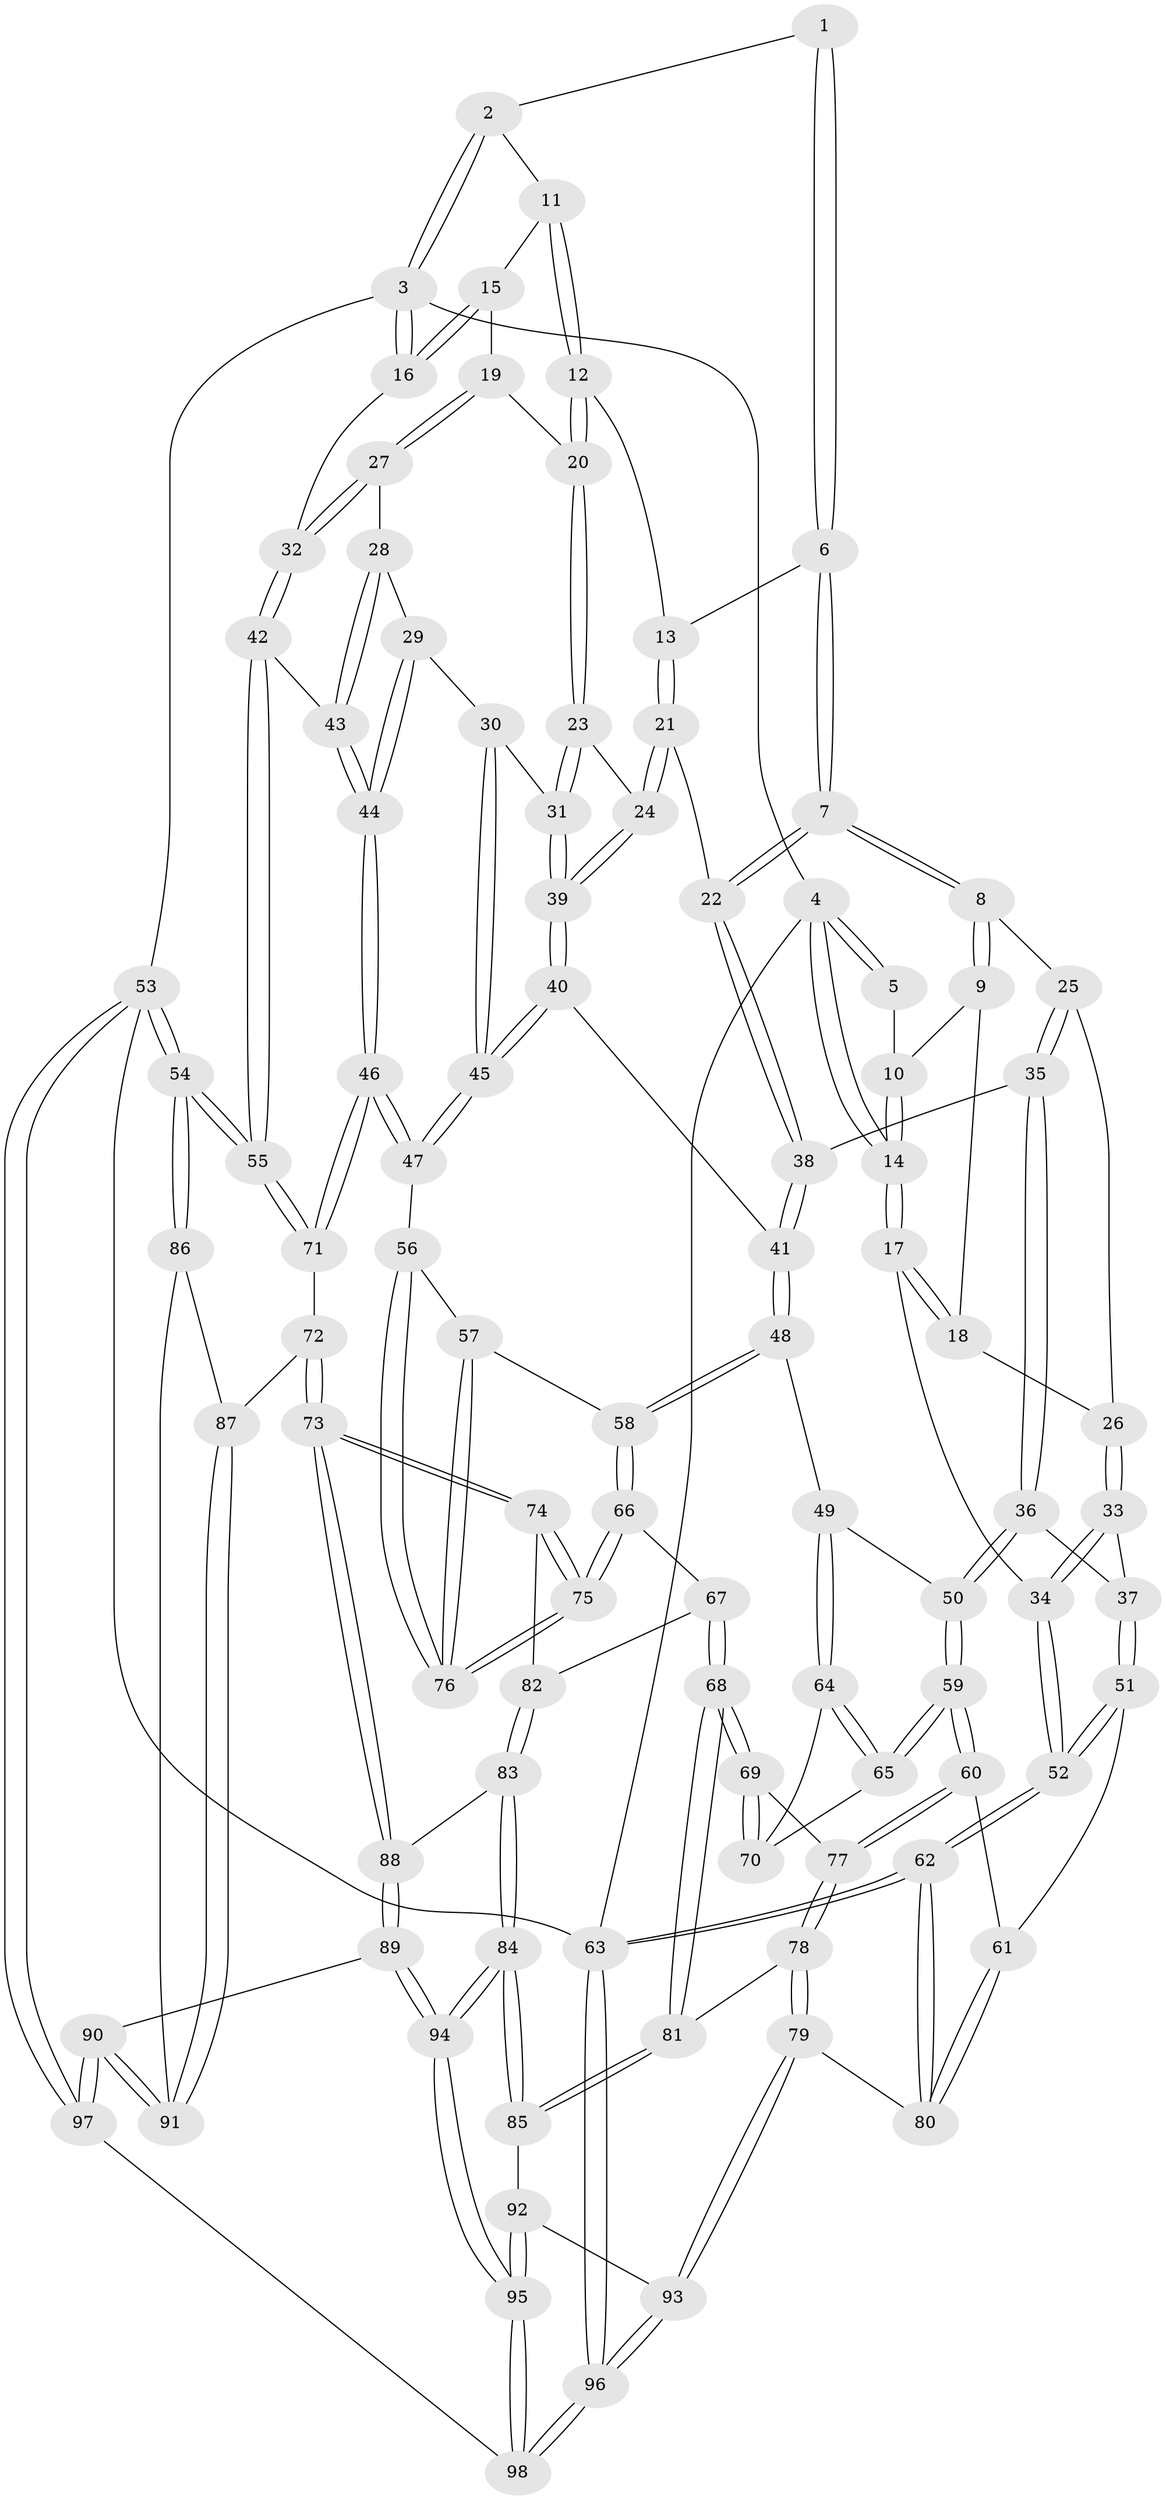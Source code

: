 // coarse degree distribution, {2: 0.05128205128205128, 3: 0.15384615384615385, 4: 0.2564102564102564, 6: 0.05128205128205128, 5: 0.4358974358974359, 8: 0.02564102564102564, 1: 0.02564102564102564}
// Generated by graph-tools (version 1.1) at 2025/06/03/04/25 22:06:00]
// undirected, 98 vertices, 242 edges
graph export_dot {
graph [start="1"]
  node [color=gray90,style=filled];
  1 [pos="+0.33252440540082495+0"];
  2 [pos="+0.6210802613472879+0"];
  3 [pos="+1+0"];
  4 [pos="+0+0"];
  5 [pos="+0.31469435419879915+0"];
  6 [pos="+0.34686579726020916+0.023115251810785217"];
  7 [pos="+0.3302647552332986+0.20534452279763032"];
  8 [pos="+0.15429173227825863+0.19412895609678696"];
  9 [pos="+0.10555878459335119+0.134048105721474"];
  10 [pos="+0.12841228990214415+0.07484722009482378"];
  11 [pos="+0.6539652208625155+0.020023862590745827"];
  12 [pos="+0.609860427359327+0.14573568295718498"];
  13 [pos="+0.5868901851773877+0.15639217100430938"];
  14 [pos="+0+0"];
  15 [pos="+0.8388308240699276+0.13732573759540703"];
  16 [pos="+1+0.1320742024698975"];
  17 [pos="+0+0.06256173482896213"];
  18 [pos="+0+0.1338353270531489"];
  19 [pos="+0.7265982843086538+0.24606852577616392"];
  20 [pos="+0.6827852915980698+0.23710111254293723"];
  21 [pos="+0.4687710178658977+0.2552426123881407"];
  22 [pos="+0.3307228265121849+0.20617843789285537"];
  23 [pos="+0.6135563776631885+0.3533815253929141"];
  24 [pos="+0.5008406210400781+0.32523258745734085"];
  25 [pos="+0.11434248499167857+0.2677305842618848"];
  26 [pos="+0.07403841658521254+0.27597999855128486"];
  27 [pos="+0.7700400663815254+0.3047992291642387"];
  28 [pos="+0.7642647340874894+0.38944662534949087"];
  29 [pos="+0.7400945562530994+0.4119958820970285"];
  30 [pos="+0.6522374380437806+0.41323586677944146"];
  31 [pos="+0.6500448564457488+0.4105469466117554"];
  32 [pos="+1+0.20163550480708825"];
  33 [pos="+0.0020786003506787667+0.3277753643977892"];
  34 [pos="+0+0.33085369543173876"];
  35 [pos="+0.18633471548306627+0.4338249059494559"];
  36 [pos="+0.18226779817746483+0.44585507459504176"];
  37 [pos="+0.1438471265616575+0.44937546837077763"];
  38 [pos="+0.2948395143064875+0.31445674895406944"];
  39 [pos="+0.4523626097549367+0.4531226014062989"];
  40 [pos="+0.44578669688663647+0.4663410898546665"];
  41 [pos="+0.4377922040526599+0.47062272368018165"];
  42 [pos="+1+0.40820867133586125"];
  43 [pos="+1+0.43252809571080747"];
  44 [pos="+0.7968003253974059+0.6032980044083253"];
  45 [pos="+0.6047604420707072+0.5334782009534396"];
  46 [pos="+0.7807099538900346+0.6322644373666363"];
  47 [pos="+0.6253269993659215+0.5888199330113157"];
  48 [pos="+0.38510621028834235+0.534270662212805"];
  49 [pos="+0.27362825398633644+0.5360210156573968"];
  50 [pos="+0.20946207588003898+0.48624558892133996"];
  51 [pos="+0+0.6108047999873851"];
  52 [pos="+0+0.6109249146508038"];
  53 [pos="+1+1"];
  54 [pos="+1+1"];
  55 [pos="+1+0.9583173356338237"];
  56 [pos="+0.6066522418295451+0.6064844697792585"];
  57 [pos="+0.433856198670153+0.634627855063691"];
  58 [pos="+0.43323738607974005+0.6345134924430211"];
  59 [pos="+0.09010740555417925+0.6719182778250918"];
  60 [pos="+0.08311353599539181+0.6767670917987846"];
  61 [pos="+0.03207737188827458+0.6811905602880465"];
  62 [pos="+0+0.9636617047419427"];
  63 [pos="+0+1"];
  64 [pos="+0.2584011914365188+0.6143442760629748"];
  65 [pos="+0.09181100044848492+0.671645888070163"];
  66 [pos="+0.38086231181869423+0.7374181304790145"];
  67 [pos="+0.3711175243624713+0.7472118661810995"];
  68 [pos="+0.35665293760333033+0.7549552921543143"];
  69 [pos="+0.26615642461843264+0.6917669768503417"];
  70 [pos="+0.2636361698466373+0.6834725333196493"];
  71 [pos="+0.8089845558996608+0.7397463753550377"];
  72 [pos="+0.7740136405069277+0.7649326284288634"];
  73 [pos="+0.5978506102559248+0.83199149569035"];
  74 [pos="+0.5840690255229696+0.8124551484533497"];
  75 [pos="+0.5656190808360064+0.7709966145543933"];
  76 [pos="+0.5643654740410998+0.7591589284251995"];
  77 [pos="+0.18481677426069673+0.7614523010108377"];
  78 [pos="+0.18751314361492907+0.8179419678960219"];
  79 [pos="+0.12930396482167755+0.8837662292745091"];
  80 [pos="+0.10520419501057936+0.8756635044530099"];
  81 [pos="+0.3290193200653341+0.8345957588003852"];
  82 [pos="+0.44740682262611653+0.8064491983741876"];
  83 [pos="+0.4509191184999446+0.8940391746537272"];
  84 [pos="+0.3997655288952358+0.9271171964019438"];
  85 [pos="+0.33022744482703636+0.8394680866987196"];
  86 [pos="+0.7708138298826493+0.9494895083443761"];
  87 [pos="+0.7681658530071055+0.7981144228908802"];
  88 [pos="+0.5930750144949333+0.8498134349428033"];
  89 [pos="+0.6036112371595611+0.9044687919785457"];
  90 [pos="+0.6427340089153895+0.9851894744418416"];
  91 [pos="+0.717639833179408+0.9506982658138947"];
  92 [pos="+0.25892203948093445+0.9188450830434929"];
  93 [pos="+0.1461991175884077+0.9200094510591295"];
  94 [pos="+0.39862794249207545+1"];
  95 [pos="+0.3628346334073061+1"];
  96 [pos="+0.15860119580396168+1"];
  97 [pos="+0.6371726161657523+1"];
  98 [pos="+0.3598333063742605+1"];
  1 -- 2;
  1 -- 6;
  1 -- 6;
  2 -- 3;
  2 -- 3;
  2 -- 11;
  3 -- 4;
  3 -- 16;
  3 -- 16;
  3 -- 53;
  4 -- 5;
  4 -- 5;
  4 -- 14;
  4 -- 14;
  4 -- 63;
  5 -- 10;
  6 -- 7;
  6 -- 7;
  6 -- 13;
  7 -- 8;
  7 -- 8;
  7 -- 22;
  7 -- 22;
  8 -- 9;
  8 -- 9;
  8 -- 25;
  9 -- 10;
  9 -- 18;
  10 -- 14;
  10 -- 14;
  11 -- 12;
  11 -- 12;
  11 -- 15;
  12 -- 13;
  12 -- 20;
  12 -- 20;
  13 -- 21;
  13 -- 21;
  14 -- 17;
  14 -- 17;
  15 -- 16;
  15 -- 16;
  15 -- 19;
  16 -- 32;
  17 -- 18;
  17 -- 18;
  17 -- 34;
  18 -- 26;
  19 -- 20;
  19 -- 27;
  19 -- 27;
  20 -- 23;
  20 -- 23;
  21 -- 22;
  21 -- 24;
  21 -- 24;
  22 -- 38;
  22 -- 38;
  23 -- 24;
  23 -- 31;
  23 -- 31;
  24 -- 39;
  24 -- 39;
  25 -- 26;
  25 -- 35;
  25 -- 35;
  26 -- 33;
  26 -- 33;
  27 -- 28;
  27 -- 32;
  27 -- 32;
  28 -- 29;
  28 -- 43;
  28 -- 43;
  29 -- 30;
  29 -- 44;
  29 -- 44;
  30 -- 31;
  30 -- 45;
  30 -- 45;
  31 -- 39;
  31 -- 39;
  32 -- 42;
  32 -- 42;
  33 -- 34;
  33 -- 34;
  33 -- 37;
  34 -- 52;
  34 -- 52;
  35 -- 36;
  35 -- 36;
  35 -- 38;
  36 -- 37;
  36 -- 50;
  36 -- 50;
  37 -- 51;
  37 -- 51;
  38 -- 41;
  38 -- 41;
  39 -- 40;
  39 -- 40;
  40 -- 41;
  40 -- 45;
  40 -- 45;
  41 -- 48;
  41 -- 48;
  42 -- 43;
  42 -- 55;
  42 -- 55;
  43 -- 44;
  43 -- 44;
  44 -- 46;
  44 -- 46;
  45 -- 47;
  45 -- 47;
  46 -- 47;
  46 -- 47;
  46 -- 71;
  46 -- 71;
  47 -- 56;
  48 -- 49;
  48 -- 58;
  48 -- 58;
  49 -- 50;
  49 -- 64;
  49 -- 64;
  50 -- 59;
  50 -- 59;
  51 -- 52;
  51 -- 52;
  51 -- 61;
  52 -- 62;
  52 -- 62;
  53 -- 54;
  53 -- 54;
  53 -- 97;
  53 -- 97;
  53 -- 63;
  54 -- 55;
  54 -- 55;
  54 -- 86;
  54 -- 86;
  55 -- 71;
  55 -- 71;
  56 -- 57;
  56 -- 76;
  56 -- 76;
  57 -- 58;
  57 -- 76;
  57 -- 76;
  58 -- 66;
  58 -- 66;
  59 -- 60;
  59 -- 60;
  59 -- 65;
  59 -- 65;
  60 -- 61;
  60 -- 77;
  60 -- 77;
  61 -- 80;
  61 -- 80;
  62 -- 63;
  62 -- 63;
  62 -- 80;
  62 -- 80;
  63 -- 96;
  63 -- 96;
  64 -- 65;
  64 -- 65;
  64 -- 70;
  65 -- 70;
  66 -- 67;
  66 -- 75;
  66 -- 75;
  67 -- 68;
  67 -- 68;
  67 -- 82;
  68 -- 69;
  68 -- 69;
  68 -- 81;
  68 -- 81;
  69 -- 70;
  69 -- 70;
  69 -- 77;
  71 -- 72;
  72 -- 73;
  72 -- 73;
  72 -- 87;
  73 -- 74;
  73 -- 74;
  73 -- 88;
  73 -- 88;
  74 -- 75;
  74 -- 75;
  74 -- 82;
  75 -- 76;
  75 -- 76;
  77 -- 78;
  77 -- 78;
  78 -- 79;
  78 -- 79;
  78 -- 81;
  79 -- 80;
  79 -- 93;
  79 -- 93;
  81 -- 85;
  81 -- 85;
  82 -- 83;
  82 -- 83;
  83 -- 84;
  83 -- 84;
  83 -- 88;
  84 -- 85;
  84 -- 85;
  84 -- 94;
  84 -- 94;
  85 -- 92;
  86 -- 87;
  86 -- 91;
  87 -- 91;
  87 -- 91;
  88 -- 89;
  88 -- 89;
  89 -- 90;
  89 -- 94;
  89 -- 94;
  90 -- 91;
  90 -- 91;
  90 -- 97;
  90 -- 97;
  92 -- 93;
  92 -- 95;
  92 -- 95;
  93 -- 96;
  93 -- 96;
  94 -- 95;
  94 -- 95;
  95 -- 98;
  95 -- 98;
  96 -- 98;
  96 -- 98;
  97 -- 98;
}
